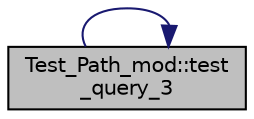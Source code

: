 digraph "Test_Path_mod::test_query_3"
{
 // LATEX_PDF_SIZE
  edge [fontname="Helvetica",fontsize="10",labelfontname="Helvetica",labelfontsize="10"];
  node [fontname="Helvetica",fontsize="10",shape=record];
  rankdir="LR";
  Node1 [label="Test_Path_mod::test\l_query_3",height=0.2,width=0.4,color="black", fillcolor="grey75", style="filled", fontcolor="black",tooltip="When the optional OS is provided, the results must be the same as when it is not provided."];
  Node1 -> Node1 [color="midnightblue",fontsize="10",style="solid",fontname="Helvetica"];
}
